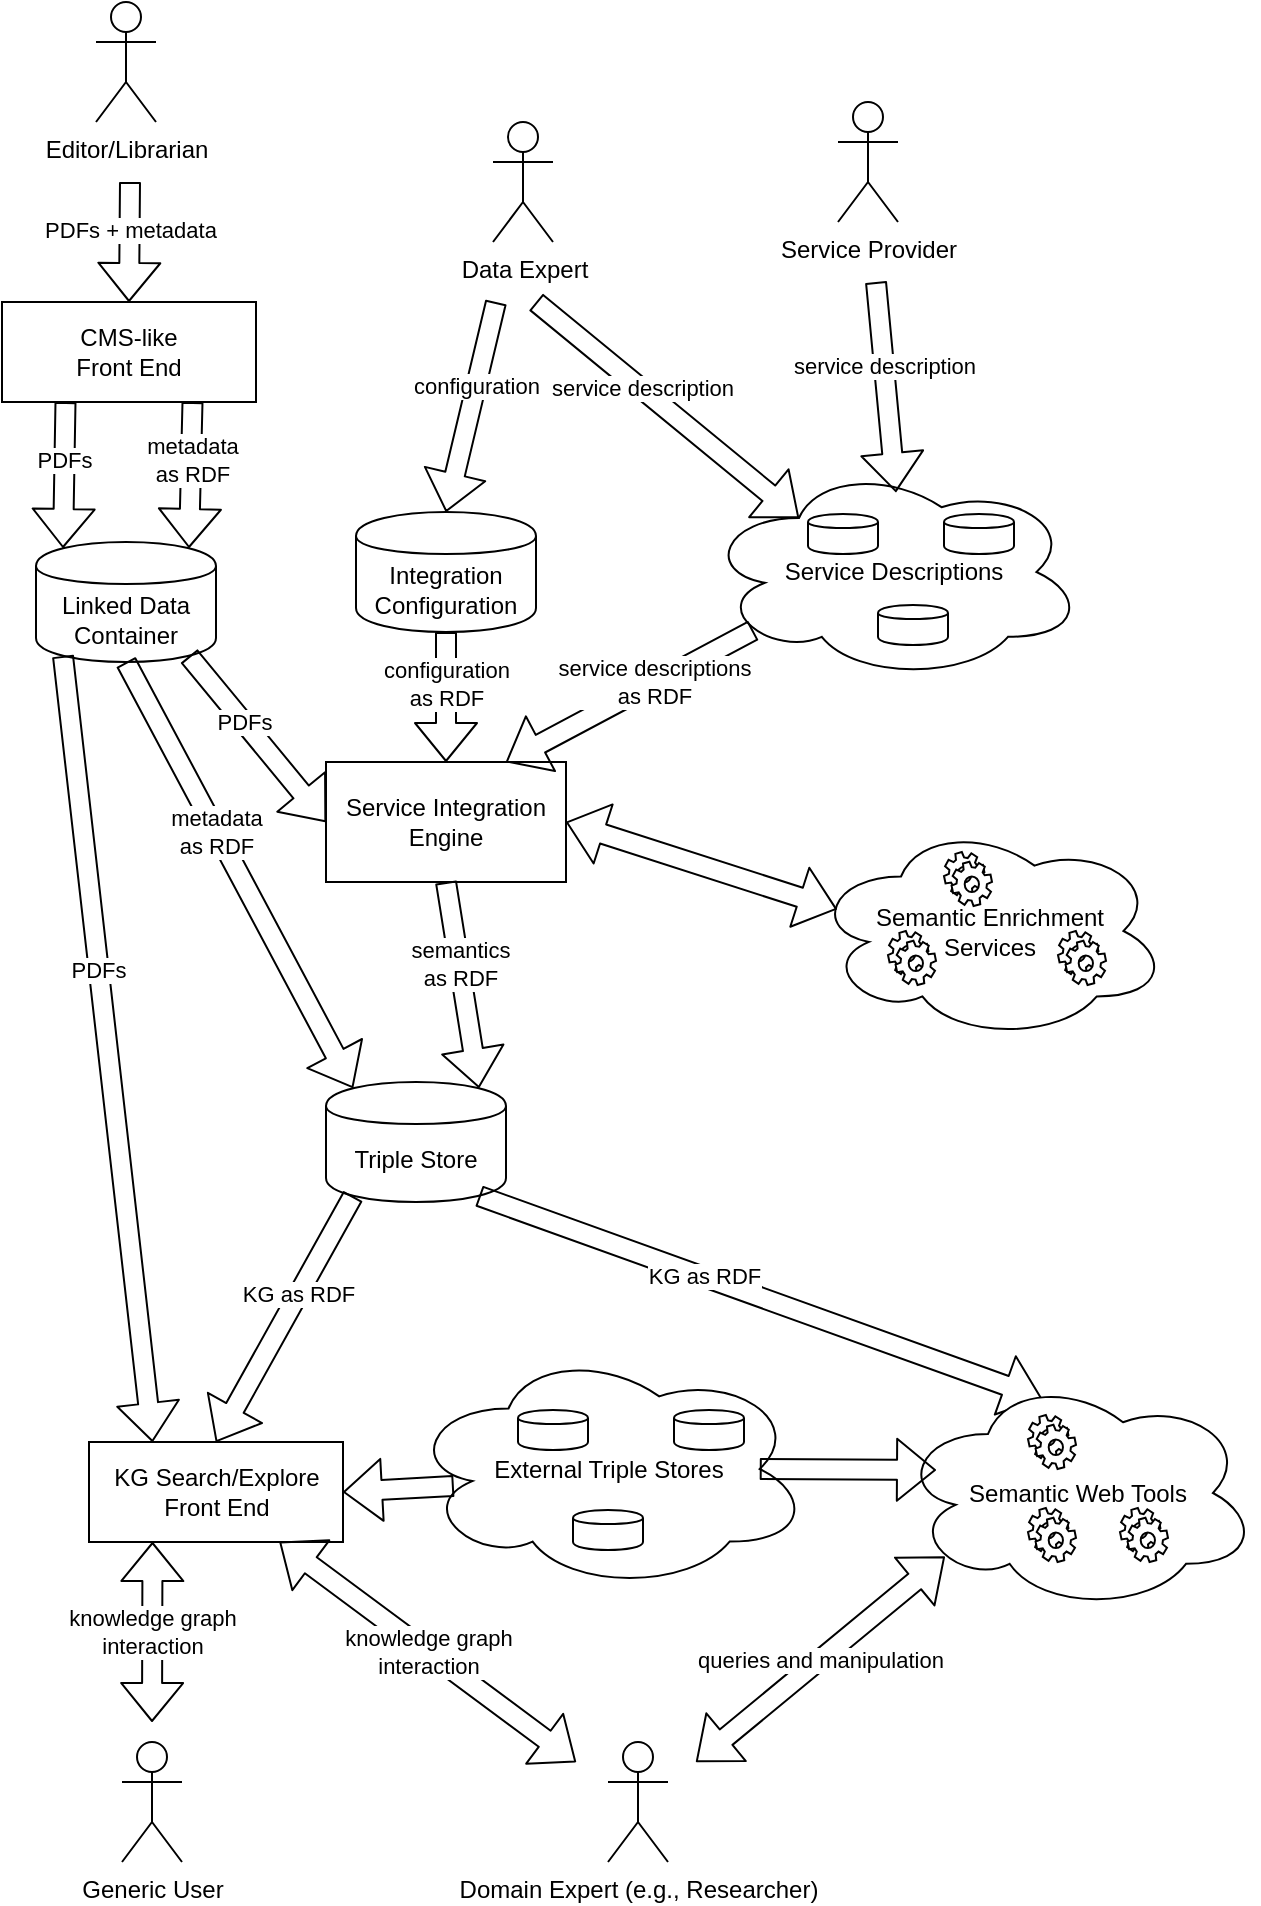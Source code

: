 <mxfile version="10.7.7" type="github"><diagram id="x-GXoumUO5DQMGYrBul2" name="Page-1"><mxGraphModel dx="1394" dy="915" grid="1" gridSize="10" guides="1" tooltips="1" connect="1" arrows="1" fold="1" page="1" pageScale="1" pageWidth="827" pageHeight="1169" math="0" shadow="0"><root><mxCell id="0"/><mxCell id="1" parent="0"/><mxCell id="RN9INIxDvgJOFiBCgrXU-7" value="Editor/Librarian" style="shape=umlActor;verticalLabelPosition=bottom;labelBackgroundColor=#ffffff;verticalAlign=top;html=1;outlineConnect=0;" parent="1" vertex="1"><mxGeometry x="160" y="40" width="30" height="60" as="geometry"/></mxCell><mxCell id="RN9INIxDvgJOFiBCgrXU-9" value="CMS-like&lt;br&gt;Front End" style="rounded=0;whiteSpace=wrap;html=1;" parent="1" vertex="1"><mxGeometry x="113" y="190" width="127" height="50" as="geometry"/></mxCell><mxCell id="RN9INIxDvgJOFiBCgrXU-11" value="Service Integration Engine" style="rounded=0;whiteSpace=wrap;html=1;" parent="1" vertex="1"><mxGeometry x="275" y="420" width="120" height="60" as="geometry"/></mxCell><mxCell id="5JjlQ0Los4AuPIkOIIEd-3" value="&lt;span&gt;Linked Data Container&lt;/span&gt;" style="shape=cylinder;whiteSpace=wrap;html=1;boundedLbl=1;backgroundOutline=1;" vertex="1" parent="1"><mxGeometry x="130" y="310" width="90" height="60" as="geometry"/></mxCell><mxCell id="5JjlQ0Los4AuPIkOIIEd-4" value="&lt;span&gt;Integration&lt;br&gt;Configuration&lt;/span&gt;" style="shape=cylinder;whiteSpace=wrap;html=1;boundedLbl=1;backgroundOutline=1;" vertex="1" parent="1"><mxGeometry x="290" y="295" width="90" height="60" as="geometry"/></mxCell><mxCell id="5JjlQ0Los4AuPIkOIIEd-5" value="&lt;span&gt;Triple Store&lt;/span&gt;" style="shape=cylinder;whiteSpace=wrap;html=1;boundedLbl=1;backgroundOutline=1;" vertex="1" parent="1"><mxGeometry x="275" y="580" width="90" height="60" as="geometry"/></mxCell><mxCell id="5JjlQ0Los4AuPIkOIIEd-8" value="KG Search/Explore&lt;br&gt;Front End" style="rounded=0;whiteSpace=wrap;html=1;" vertex="1" parent="1"><mxGeometry x="156.5" y="760" width="127" height="50" as="geometry"/></mxCell><mxCell id="5JjlQ0Los4AuPIkOIIEd-11" value="Generic User" style="shape=umlActor;verticalLabelPosition=bottom;labelBackgroundColor=#ffffff;verticalAlign=top;html=1;outlineConnect=0;" vertex="1" parent="1"><mxGeometry x="173" y="910" width="30" height="60" as="geometry"/></mxCell><mxCell id="5JjlQ0Los4AuPIkOIIEd-12" value="Domain Expert (e.g., Researcher)" style="shape=umlActor;verticalLabelPosition=bottom;labelBackgroundColor=#ffffff;verticalAlign=top;html=1;outlineConnect=0;" vertex="1" parent="1"><mxGeometry x="416" y="910" width="30" height="60" as="geometry"/></mxCell><mxCell id="5JjlQ0Los4AuPIkOIIEd-15" value="PDFs&amp;nbsp;+ metadata" style="shape=flexArrow;endArrow=classic;html=1;entryX=0.5;entryY=0;entryDx=0;entryDy=0;" edge="1" parent="1" target="RN9INIxDvgJOFiBCgrXU-9"><mxGeometry x="-0.2" width="50" height="50" relative="1" as="geometry"><mxPoint x="177" y="130" as="sourcePoint"/><mxPoint x="-130" y="600" as="targetPoint"/><Array as="points"/><mxPoint as="offset"/></mxGeometry></mxCell><mxCell id="5JjlQ0Los4AuPIkOIIEd-19" value="PDFs" style="shape=flexArrow;endArrow=classic;html=1;entryX=0.15;entryY=0.05;entryDx=0;entryDy=0;exitX=0.25;exitY=1;exitDx=0;exitDy=0;entryPerimeter=0;" edge="1" parent="1" source="RN9INIxDvgJOFiBCgrXU-9" target="5JjlQ0Los4AuPIkOIIEd-3"><mxGeometry x="-0.2" width="50" height="50" relative="1" as="geometry"><mxPoint x="59" y="285" as="sourcePoint"/><mxPoint x="59" y="345" as="targetPoint"/><Array as="points"/><mxPoint as="offset"/></mxGeometry></mxCell><mxCell id="5JjlQ0Los4AuPIkOIIEd-20" value="metadata&lt;br&gt;as RDF&lt;br&gt;" style="shape=flexArrow;endArrow=classic;html=1;entryX=0.85;entryY=0.05;entryDx=0;entryDy=0;entryPerimeter=0;exitX=0.75;exitY=1;exitDx=0;exitDy=0;" edge="1" parent="1" source="RN9INIxDvgJOFiBCgrXU-9" target="5JjlQ0Los4AuPIkOIIEd-3"><mxGeometry x="-0.2" width="50" height="50" relative="1" as="geometry"><mxPoint x="240" y="270" as="sourcePoint"/><mxPoint x="187" y="200" as="targetPoint"/><Array as="points"/><mxPoint as="offset"/></mxGeometry></mxCell><mxCell id="5JjlQ0Los4AuPIkOIIEd-21" value="PDFs" style="shape=flexArrow;endArrow=classic;html=1;entryX=0.25;entryY=0;entryDx=0;entryDy=0;exitX=0.15;exitY=0.95;exitDx=0;exitDy=0;exitPerimeter=0;" edge="1" parent="1" source="5JjlQ0Los4AuPIkOIIEd-3" target="5JjlQ0Los4AuPIkOIIEd-8"><mxGeometry x="-0.2" width="50" height="50" relative="1" as="geometry"><mxPoint x="155" y="250" as="sourcePoint"/><mxPoint x="154" y="323" as="targetPoint"/><Array as="points"/><mxPoint as="offset"/></mxGeometry></mxCell><mxCell id="5JjlQ0Los4AuPIkOIIEd-22" value="metadata&lt;br&gt;as RDF&lt;br&gt;" style="shape=flexArrow;endArrow=classic;html=1;entryX=0.15;entryY=0.05;entryDx=0;entryDy=0;entryPerimeter=0;exitX=0.5;exitY=1;exitDx=0;exitDy=0;" edge="1" parent="1" source="5JjlQ0Los4AuPIkOIIEd-3" target="5JjlQ0Los4AuPIkOIIEd-5"><mxGeometry x="-0.2" width="50" height="50" relative="1" as="geometry"><mxPoint x="218" y="250" as="sourcePoint"/><mxPoint x="217" y="323" as="targetPoint"/><Array as="points"/><mxPoint as="offset"/></mxGeometry></mxCell><mxCell id="5JjlQ0Los4AuPIkOIIEd-23" value="PDFs" style="shape=flexArrow;endArrow=classic;html=1;entryX=0;entryY=0.5;entryDx=0;entryDy=0;exitX=0.85;exitY=0.95;exitDx=0;exitDy=0;exitPerimeter=0;" edge="1" parent="1" source="5JjlQ0Los4AuPIkOIIEd-3" target="RN9INIxDvgJOFiBCgrXU-11"><mxGeometry x="-0.2" width="50" height="50" relative="1" as="geometry"><mxPoint x="155" y="250" as="sourcePoint"/><mxPoint x="154" y="323" as="targetPoint"/><Array as="points"/><mxPoint as="offset"/></mxGeometry></mxCell><mxCell id="5JjlQ0Los4AuPIkOIIEd-24" value="configuration&lt;br&gt;as RDF&lt;br&gt;" style="shape=flexArrow;endArrow=classic;html=1;entryX=0.5;entryY=0;entryDx=0;entryDy=0;exitX=0.5;exitY=1;exitDx=0;exitDy=0;" edge="1" parent="1" source="5JjlQ0Los4AuPIkOIIEd-4" target="RN9INIxDvgJOFiBCgrXU-11"><mxGeometry x="-0.2" width="50" height="50" relative="1" as="geometry"><mxPoint x="361" y="178.5" as="sourcePoint"/><mxPoint x="360" y="251.5" as="targetPoint"/><Array as="points"/><mxPoint as="offset"/></mxGeometry></mxCell><mxCell id="5JjlQ0Los4AuPIkOIIEd-25" value="semantics&lt;br&gt;as RDF&lt;br&gt;" style="shape=flexArrow;endArrow=classic;html=1;entryX=0.85;entryY=0.05;entryDx=0;entryDy=0;entryPerimeter=0;exitX=0.5;exitY=1;exitDx=0;exitDy=0;" edge="1" parent="1" source="RN9INIxDvgJOFiBCgrXU-11" target="5JjlQ0Los4AuPIkOIIEd-5"><mxGeometry x="-0.2" width="50" height="50" relative="1" as="geometry"><mxPoint x="185" y="380" as="sourcePoint"/><mxPoint x="244" y="593" as="targetPoint"/><Array as="points"/><mxPoint as="offset"/></mxGeometry></mxCell><mxCell id="5JjlQ0Los4AuPIkOIIEd-26" value="KG as RDF&lt;br&gt;" style="shape=flexArrow;endArrow=classic;html=1;entryX=0.5;entryY=0;entryDx=0;entryDy=0;exitX=0.15;exitY=0.95;exitDx=0;exitDy=0;exitPerimeter=0;" edge="1" parent="1" source="5JjlQ0Los4AuPIkOIIEd-5" target="5JjlQ0Los4AuPIkOIIEd-8"><mxGeometry x="-0.2" width="50" height="50" relative="1" as="geometry"><mxPoint x="489" y="580" as="sourcePoint"/><mxPoint x="451" y="683" as="targetPoint"/><Array as="points"/><mxPoint as="offset"/></mxGeometry></mxCell><mxCell id="5JjlQ0Los4AuPIkOIIEd-27" value="KG as RDF&lt;br&gt;" style="shape=flexArrow;endArrow=classic;html=1;exitX=0.85;exitY=0.95;exitDx=0;exitDy=0;exitPerimeter=0;entryX=0.4;entryY=0.1;entryDx=0;entryDy=0;entryPerimeter=0;" edge="1" parent="1" source="5JjlQ0Los4AuPIkOIIEd-5" target="5JjlQ0Los4AuPIkOIIEd-36"><mxGeometry x="-0.2" width="50" height="50" relative="1" as="geometry"><mxPoint x="244" y="647" as="sourcePoint"/><mxPoint x="440" y="750" as="targetPoint"/><Array as="points"/><mxPoint as="offset"/></mxGeometry></mxCell><mxCell id="5JjlQ0Los4AuPIkOIIEd-28" value="knowledge graph&lt;br&gt;interaction" style="shape=flexArrow;endArrow=classic;startArrow=classic;html=1;entryX=0.25;entryY=1;entryDx=0;entryDy=0;" edge="1" parent="1" target="5JjlQ0Los4AuPIkOIIEd-8"><mxGeometry width="50" height="50" relative="1" as="geometry"><mxPoint x="188" y="900" as="sourcePoint"/><mxPoint x="60" y="750" as="targetPoint"/></mxGeometry></mxCell><mxCell id="5JjlQ0Los4AuPIkOIIEd-29" value="knowledge graph&lt;br&gt;interaction" style="shape=flexArrow;endArrow=classic;startArrow=classic;html=1;entryX=0.75;entryY=1;entryDx=0;entryDy=0;" edge="1" parent="1" target="5JjlQ0Los4AuPIkOIIEd-8"><mxGeometry width="50" height="50" relative="1" as="geometry"><mxPoint x="400" y="920" as="sourcePoint"/><mxPoint x="230" y="820" as="targetPoint"/></mxGeometry></mxCell><mxCell id="5JjlQ0Los4AuPIkOIIEd-40" value="" style="group" vertex="1" connectable="0" parent="1"><mxGeometry x="561" y="726.5" width="180" height="118" as="geometry"/></mxCell><mxCell id="5JjlQ0Los4AuPIkOIIEd-36" value="Semantic Web Tools" style="ellipse;shape=cloud;whiteSpace=wrap;html=1;" vertex="1" parent="5JjlQ0Los4AuPIkOIIEd-40"><mxGeometry width="180" height="118" as="geometry"/></mxCell><mxCell id="5JjlQ0Los4AuPIkOIIEd-37" value="" style="shape=mxgraph.bpmn.service_task;html=1;outlineConnect=0;" vertex="1" parent="5JjlQ0Los4AuPIkOIIEd-40"><mxGeometry x="65" y="20" width="24" height="27" as="geometry"/></mxCell><mxCell id="5JjlQ0Los4AuPIkOIIEd-38" value="" style="shape=mxgraph.bpmn.service_task;html=1;outlineConnect=0;" vertex="1" parent="5JjlQ0Los4AuPIkOIIEd-40"><mxGeometry x="111" y="66.5" width="24" height="27" as="geometry"/></mxCell><mxCell id="5JjlQ0Los4AuPIkOIIEd-39" value="" style="shape=mxgraph.bpmn.service_task;html=1;outlineConnect=0;" vertex="1" parent="5JjlQ0Los4AuPIkOIIEd-40"><mxGeometry x="65" y="66.5" width="24" height="27" as="geometry"/></mxCell><mxCell id="5JjlQ0Los4AuPIkOIIEd-41" value="" style="group" vertex="1" connectable="0" parent="1"><mxGeometry x="316" y="713" width="201" height="121" as="geometry"/></mxCell><mxCell id="5JjlQ0Los4AuPIkOIIEd-31" value="External Triple Stores" style="ellipse;shape=cloud;whiteSpace=wrap;html=1;" vertex="1" parent="5JjlQ0Los4AuPIkOIIEd-41"><mxGeometry width="201" height="121" as="geometry"/></mxCell><mxCell id="5JjlQ0Los4AuPIkOIIEd-32" value="" style="shape=cylinder;whiteSpace=wrap;html=1;boundedLbl=1;backgroundOutline=1;" vertex="1" parent="5JjlQ0Los4AuPIkOIIEd-41"><mxGeometry x="55" y="31" width="35" height="20" as="geometry"/></mxCell><mxCell id="5JjlQ0Los4AuPIkOIIEd-33" value="" style="shape=cylinder;whiteSpace=wrap;html=1;boundedLbl=1;backgroundOutline=1;" vertex="1" parent="5JjlQ0Los4AuPIkOIIEd-41"><mxGeometry x="82.5" y="81" width="35" height="20" as="geometry"/></mxCell><mxCell id="5JjlQ0Los4AuPIkOIIEd-34" value="" style="shape=cylinder;whiteSpace=wrap;html=1;boundedLbl=1;backgroundOutline=1;" vertex="1" parent="5JjlQ0Los4AuPIkOIIEd-41"><mxGeometry x="133" y="31" width="35" height="20" as="geometry"/></mxCell><mxCell id="5JjlQ0Los4AuPIkOIIEd-42" value="" style="shape=flexArrow;endArrow=classic;html=1;entryX=1;entryY=0.5;entryDx=0;entryDy=0;exitX=0.114;exitY=0.57;exitDx=0;exitDy=0;exitPerimeter=0;" edge="1" parent="1" source="5JjlQ0Los4AuPIkOIIEd-31" target="5JjlQ0Los4AuPIkOIIEd-8"><mxGeometry x="-0.2" width="50" height="50" relative="1" as="geometry"><mxPoint x="244" y="647" as="sourcePoint"/><mxPoint x="230" y="770" as="targetPoint"/><Array as="points"/><mxPoint as="offset"/></mxGeometry></mxCell><mxCell id="5JjlQ0Los4AuPIkOIIEd-44" value="" style="shape=flexArrow;endArrow=classic;html=1;exitX=0.875;exitY=0.5;exitDx=0;exitDy=0;exitPerimeter=0;" edge="1" parent="1" source="5JjlQ0Los4AuPIkOIIEd-31"><mxGeometry x="-0.2" width="50" height="50" relative="1" as="geometry"><mxPoint x="455" y="666" as="sourcePoint"/><mxPoint x="580" y="774" as="targetPoint"/><Array as="points"/><mxPoint as="offset"/></mxGeometry></mxCell><mxCell id="5JjlQ0Los4AuPIkOIIEd-45" value="queries and manipulation" style="shape=flexArrow;endArrow=classic;startArrow=classic;html=1;entryX=0.13;entryY=0.77;entryDx=0;entryDy=0;entryPerimeter=0;" edge="1" parent="1" target="5JjlQ0Los4AuPIkOIIEd-36"><mxGeometry width="50" height="50" relative="1" as="geometry"><mxPoint x="460" y="920" as="sourcePoint"/><mxPoint x="262" y="820" as="targetPoint"/></mxGeometry></mxCell><mxCell id="5JjlQ0Los4AuPIkOIIEd-59" value="" style="group" vertex="1" connectable="0" parent="1"><mxGeometry x="464" y="271" width="194" height="108" as="geometry"/></mxCell><mxCell id="5JjlQ0Los4AuPIkOIIEd-58" value="" style="group" vertex="1" connectable="0" parent="5JjlQ0Los4AuPIkOIIEd-59"><mxGeometry width="194" height="108" as="geometry"/></mxCell><mxCell id="5JjlQ0Los4AuPIkOIIEd-48" value="Service Descriptions" style="ellipse;shape=cloud;whiteSpace=wrap;html=1;" vertex="1" parent="5JjlQ0Los4AuPIkOIIEd-58"><mxGeometry width="190" height="108" as="geometry"/></mxCell><mxCell id="5JjlQ0Los4AuPIkOIIEd-49" value="" style="shape=cylinder;whiteSpace=wrap;html=1;boundedLbl=1;backgroundOutline=1;" vertex="1" parent="5JjlQ0Los4AuPIkOIIEd-58"><mxGeometry x="52" y="25" width="35" height="20" as="geometry"/></mxCell><mxCell id="5JjlQ0Los4AuPIkOIIEd-50" value="" style="shape=cylinder;whiteSpace=wrap;html=1;boundedLbl=1;backgroundOutline=1;" vertex="1" parent="5JjlQ0Los4AuPIkOIIEd-58"><mxGeometry x="87" y="70.5" width="35" height="20" as="geometry"/></mxCell><mxCell id="5JjlQ0Los4AuPIkOIIEd-51" value="" style="shape=cylinder;whiteSpace=wrap;html=1;boundedLbl=1;backgroundOutline=1;" vertex="1" parent="5JjlQ0Los4AuPIkOIIEd-58"><mxGeometry x="120" y="25" width="35" height="20" as="geometry"/></mxCell><mxCell id="5JjlQ0Los4AuPIkOIIEd-60" value="" style="group" vertex="1" connectable="0" parent="1"><mxGeometry x="518" y="450" width="178" height="109" as="geometry"/></mxCell><mxCell id="5JjlQ0Los4AuPIkOIIEd-53" value="Semantic Enrichment&lt;br&gt;Services" style="ellipse;shape=cloud;whiteSpace=wrap;html=1;" vertex="1" parent="5JjlQ0Los4AuPIkOIIEd-60"><mxGeometry width="178" height="109" as="geometry"/></mxCell><mxCell id="5JjlQ0Los4AuPIkOIIEd-54" value="" style="shape=mxgraph.bpmn.service_task;html=1;outlineConnect=0;" vertex="1" parent="5JjlQ0Los4AuPIkOIIEd-60"><mxGeometry x="66" y="15" width="24" height="27" as="geometry"/></mxCell><mxCell id="5JjlQ0Los4AuPIkOIIEd-55" value="" style="shape=mxgraph.bpmn.service_task;html=1;outlineConnect=0;" vertex="1" parent="5JjlQ0Los4AuPIkOIIEd-60"><mxGeometry x="123" y="54.5" width="24" height="27" as="geometry"/></mxCell><mxCell id="5JjlQ0Los4AuPIkOIIEd-56" value="" style="shape=mxgraph.bpmn.service_task;html=1;outlineConnect=0;" vertex="1" parent="5JjlQ0Los4AuPIkOIIEd-60"><mxGeometry x="38" y="54.5" width="24" height="27" as="geometry"/></mxCell><mxCell id="5JjlQ0Los4AuPIkOIIEd-61" value="" style="shape=flexArrow;endArrow=classic;startArrow=classic;html=1;entryX=0.07;entryY=0.4;entryDx=0;entryDy=0;entryPerimeter=0;exitX=1;exitY=0.5;exitDx=0;exitDy=0;" edge="1" parent="1" source="RN9INIxDvgJOFiBCgrXU-11" target="5JjlQ0Los4AuPIkOIIEd-53"><mxGeometry width="50" height="50" relative="1" as="geometry"><mxPoint x="470" y="930" as="sourcePoint"/><mxPoint x="594" y="827" as="targetPoint"/></mxGeometry></mxCell><mxCell id="5JjlQ0Los4AuPIkOIIEd-62" value="service descriptions&lt;br&gt;as RDF&lt;br&gt;" style="shape=flexArrow;endArrow=classic;html=1;entryX=0.75;entryY=0;entryDx=0;entryDy=0;exitX=0.13;exitY=0.77;exitDx=0;exitDy=0;exitPerimeter=0;" edge="1" parent="1" source="5JjlQ0Los4AuPIkOIIEd-48" target="RN9INIxDvgJOFiBCgrXU-11"><mxGeometry x="-0.2" width="50" height="50" relative="1" as="geometry"><mxPoint x="345" y="490" as="sourcePoint"/><mxPoint x="362" y="593" as="targetPoint"/><Array as="points"/><mxPoint as="offset"/></mxGeometry></mxCell><mxCell id="5JjlQ0Los4AuPIkOIIEd-63" value="Data Expert" style="shape=umlActor;verticalLabelPosition=bottom;labelBackgroundColor=#ffffff;verticalAlign=top;html=1;outlineConnect=0;" vertex="1" parent="1"><mxGeometry x="358.5" y="100" width="30" height="60" as="geometry"/></mxCell><mxCell id="5JjlQ0Los4AuPIkOIIEd-64" value="Service Provider" style="shape=umlActor;verticalLabelPosition=bottom;labelBackgroundColor=#ffffff;verticalAlign=top;html=1;outlineConnect=0;" vertex="1" parent="1"><mxGeometry x="531" y="90" width="30" height="60" as="geometry"/></mxCell><mxCell id="5JjlQ0Los4AuPIkOIIEd-67" value="configuration" style="shape=flexArrow;endArrow=classic;html=1;entryX=0.5;entryY=0;entryDx=0;entryDy=0;" edge="1" parent="1" target="5JjlQ0Los4AuPIkOIIEd-4"><mxGeometry x="-0.2" width="50" height="50" relative="1" as="geometry"><mxPoint x="360" y="190" as="sourcePoint"/><mxPoint x="187" y="200" as="targetPoint"/><Array as="points"/><mxPoint as="offset"/></mxGeometry></mxCell><mxCell id="5JjlQ0Los4AuPIkOIIEd-68" value="service description" style="shape=flexArrow;endArrow=classic;html=1;entryX=0.505;entryY=0.13;entryDx=0;entryDy=0;entryPerimeter=0;" edge="1" parent="1" target="5JjlQ0Los4AuPIkOIIEd-48"><mxGeometry x="-0.2" width="50" height="50" relative="1" as="geometry"><mxPoint x="550" y="180" as="sourcePoint"/><mxPoint x="345" y="305" as="targetPoint"/><Array as="points"/><mxPoint as="offset"/></mxGeometry></mxCell><mxCell id="5JjlQ0Los4AuPIkOIIEd-69" value="service description" style="shape=flexArrow;endArrow=classic;html=1;entryX=0.25;entryY=0.25;entryDx=0;entryDy=0;entryPerimeter=0;" edge="1" parent="1" target="5JjlQ0Los4AuPIkOIIEd-48"><mxGeometry x="-0.2" width="50" height="50" relative="1" as="geometry"><mxPoint x="380" y="190" as="sourcePoint"/><mxPoint x="570" y="295" as="targetPoint"/><Array as="points"/><mxPoint as="offset"/></mxGeometry></mxCell></root></mxGraphModel></diagram></mxfile>